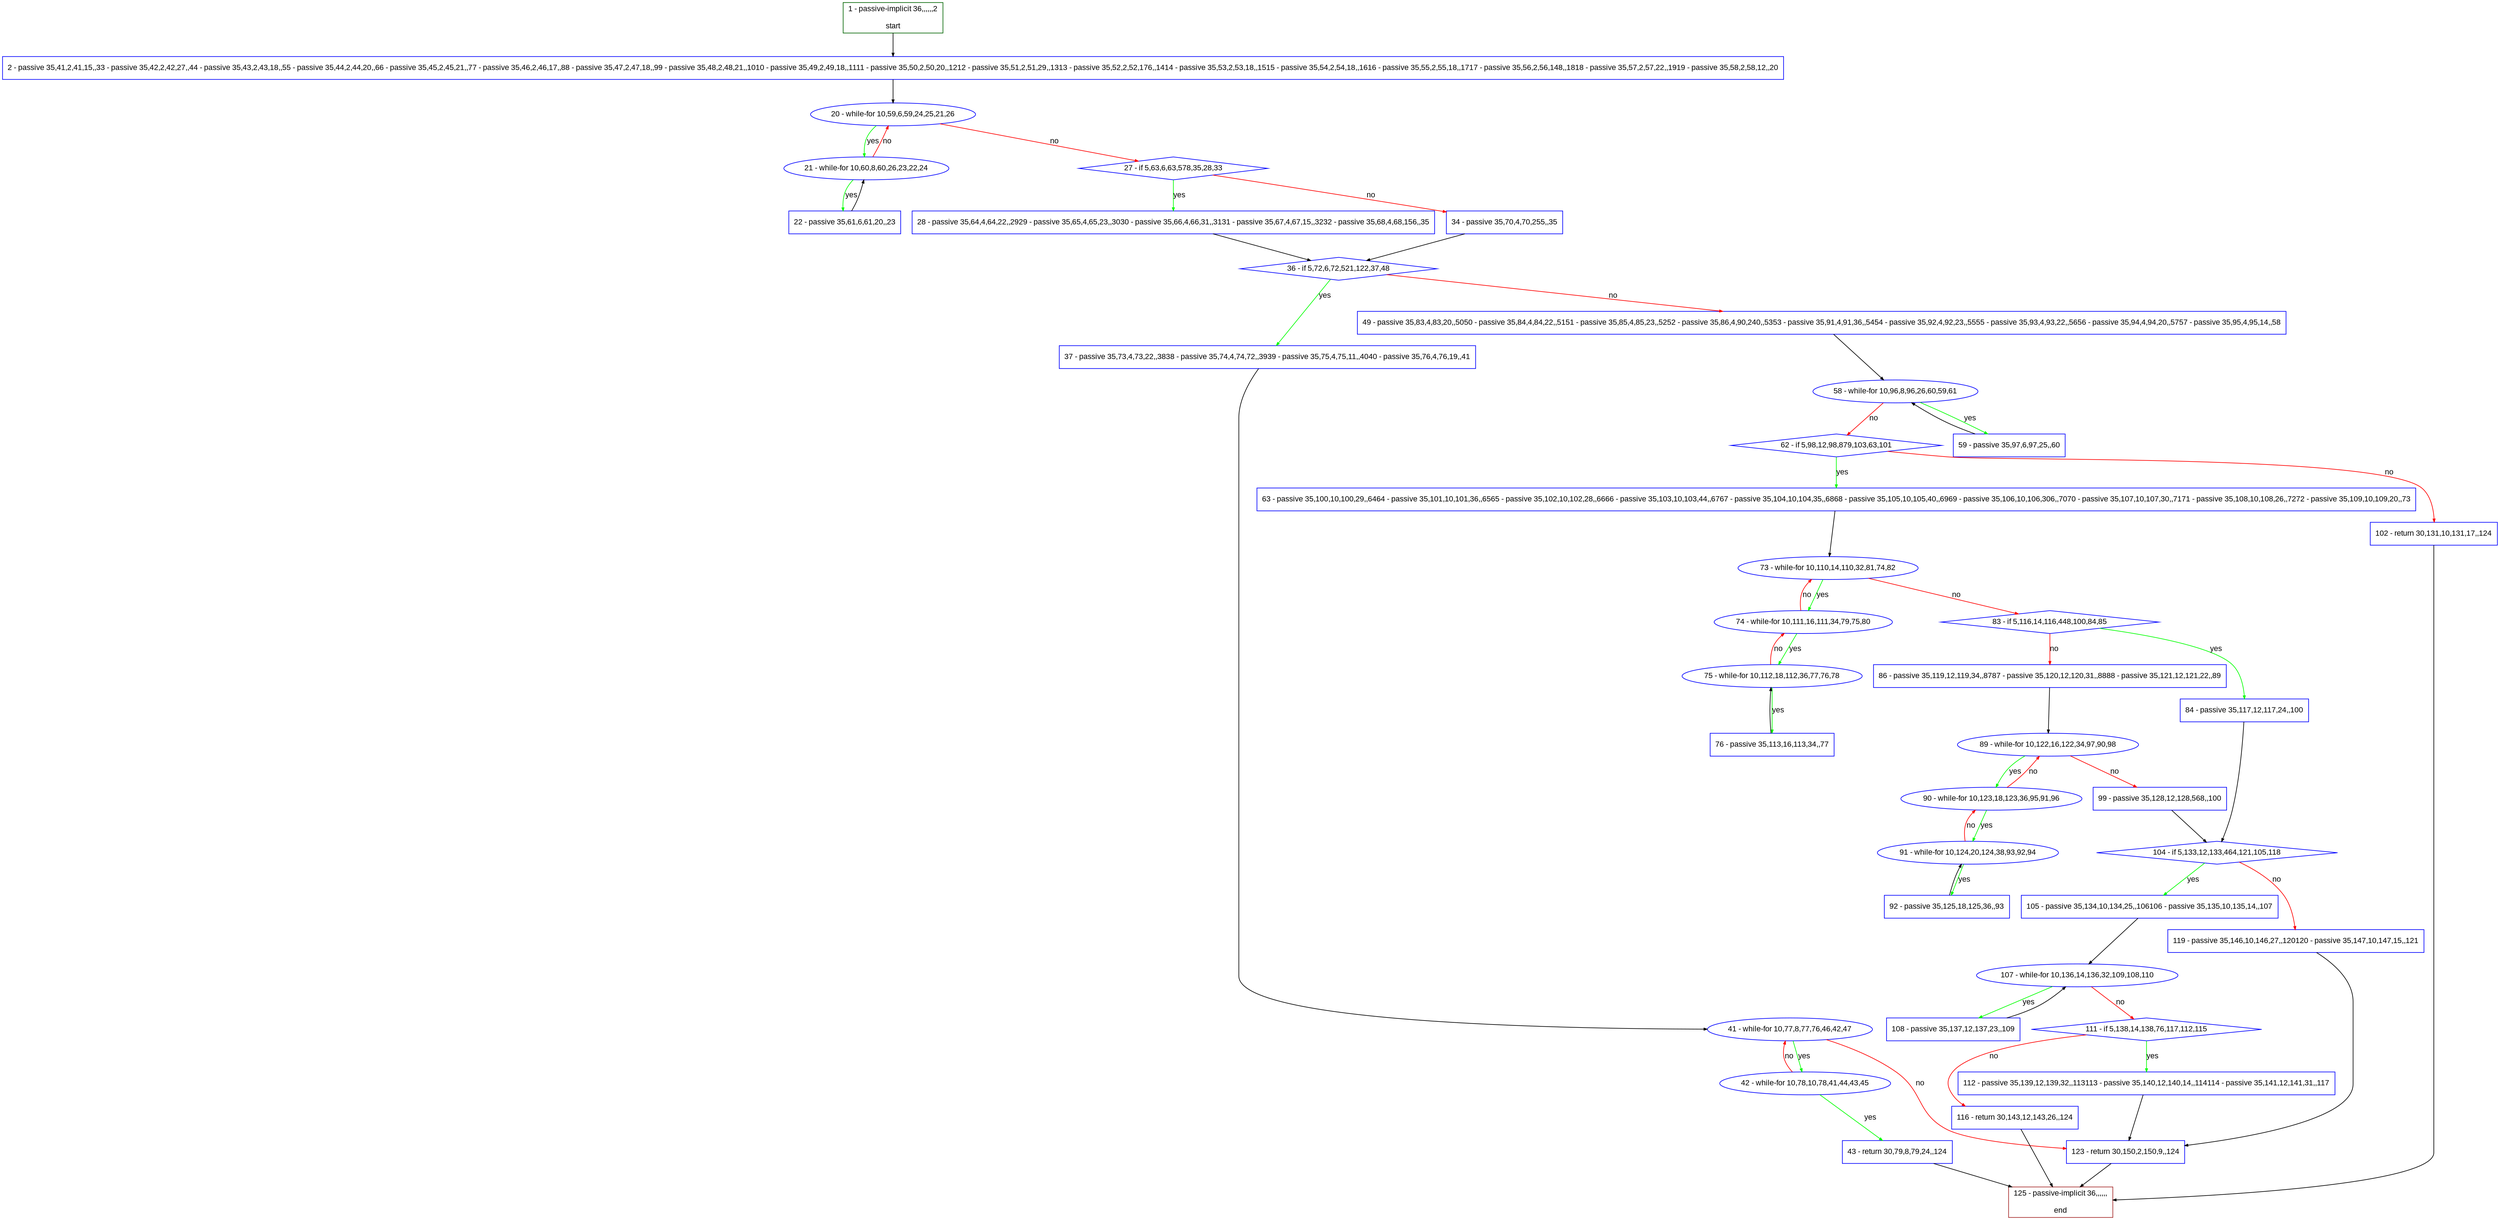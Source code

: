 digraph "" {
  graph [pack="true", label="", fontsize="12", packmode="clust", fontname="Arial", fillcolor="#FFFFCC", bgcolor="white", style="rounded,filled", compound="true"];
  node [node_initialized="no", label="", color="grey", fontsize="12", fillcolor="white", fontname="Arial", style="filled", shape="rectangle", compound="true", fixedsize="false"];
  edge [fontcolor="black", arrowhead="normal", arrowtail="none", arrowsize="0.5", ltail="", label="", color="black", fontsize="12", lhead="", fontname="Arial", dir="forward", compound="true"];
  __N1 [label="2 - passive 35,41,2,41,15,,33 - passive 35,42,2,42,27,,44 - passive 35,43,2,43,18,,55 - passive 35,44,2,44,20,,66 - passive 35,45,2,45,21,,77 - passive 35,46,2,46,17,,88 - passive 35,47,2,47,18,,99 - passive 35,48,2,48,21,,1010 - passive 35,49,2,49,18,,1111 - passive 35,50,2,50,20,,1212 - passive 35,51,2,51,29,,1313 - passive 35,52,2,52,176,,1414 - passive 35,53,2,53,18,,1515 - passive 35,54,2,54,18,,1616 - passive 35,55,2,55,18,,1717 - passive 35,56,2,56,148,,1818 - passive 35,57,2,57,22,,1919 - passive 35,58,2,58,12,,20", color="#0000ff", fillcolor="#ffffff", style="filled", shape="box"];
  __N2 [label="1 - passive-implicit 36,,,,,,2\n\nstart", color="#006400", fillcolor="#ffffff", style="filled", shape="box"];
  __N3 [label="20 - while-for 10,59,6,59,24,25,21,26", color="#0000ff", fillcolor="#ffffff", style="filled", shape="oval"];
  __N4 [label="21 - while-for 10,60,8,60,26,23,22,24", color="#0000ff", fillcolor="#ffffff", style="filled", shape="oval"];
  __N5 [label="27 - if 5,63,6,63,578,35,28,33", color="#0000ff", fillcolor="#ffffff", style="filled", shape="diamond"];
  __N6 [label="22 - passive 35,61,6,61,20,,23", color="#0000ff", fillcolor="#ffffff", style="filled", shape="box"];
  __N7 [label="28 - passive 35,64,4,64,22,,2929 - passive 35,65,4,65,23,,3030 - passive 35,66,4,66,31,,3131 - passive 35,67,4,67,15,,3232 - passive 35,68,4,68,156,,35", color="#0000ff", fillcolor="#ffffff", style="filled", shape="box"];
  __N8 [label="34 - passive 35,70,4,70,255,,35", color="#0000ff", fillcolor="#ffffff", style="filled", shape="box"];
  __N9 [label="36 - if 5,72,6,72,521,122,37,48", color="#0000ff", fillcolor="#ffffff", style="filled", shape="diamond"];
  __N10 [label="37 - passive 35,73,4,73,22,,3838 - passive 35,74,4,74,72,,3939 - passive 35,75,4,75,11,,4040 - passive 35,76,4,76,19,,41", color="#0000ff", fillcolor="#ffffff", style="filled", shape="box"];
  __N11 [label="49 - passive 35,83,4,83,20,,5050 - passive 35,84,4,84,22,,5151 - passive 35,85,4,85,23,,5252 - passive 35,86,4,90,240,,5353 - passive 35,91,4,91,36,,5454 - passive 35,92,4,92,23,,5555 - passive 35,93,4,93,22,,5656 - passive 35,94,4,94,20,,5757 - passive 35,95,4,95,14,,58", color="#0000ff", fillcolor="#ffffff", style="filled", shape="box"];
  __N12 [label="41 - while-for 10,77,8,77,76,46,42,47", color="#0000ff", fillcolor="#ffffff", style="filled", shape="oval"];
  __N13 [label="42 - while-for 10,78,10,78,41,44,43,45", color="#0000ff", fillcolor="#ffffff", style="filled", shape="oval"];
  __N14 [label="123 - return 30,150,2,150,9,,124", color="#0000ff", fillcolor="#ffffff", style="filled", shape="box"];
  __N15 [label="43 - return 30,79,8,79,24,,124", color="#0000ff", fillcolor="#ffffff", style="filled", shape="box"];
  __N16 [label="125 - passive-implicit 36,,,,,,\n\nend", color="#a52a2a", fillcolor="#ffffff", style="filled", shape="box"];
  __N17 [label="58 - while-for 10,96,8,96,26,60,59,61", color="#0000ff", fillcolor="#ffffff", style="filled", shape="oval"];
  __N18 [label="59 - passive 35,97,6,97,25,,60", color="#0000ff", fillcolor="#ffffff", style="filled", shape="box"];
  __N19 [label="62 - if 5,98,12,98,879,103,63,101", color="#0000ff", fillcolor="#ffffff", style="filled", shape="diamond"];
  __N20 [label="63 - passive 35,100,10,100,29,,6464 - passive 35,101,10,101,36,,6565 - passive 35,102,10,102,28,,6666 - passive 35,103,10,103,44,,6767 - passive 35,104,10,104,35,,6868 - passive 35,105,10,105,40,,6969 - passive 35,106,10,106,306,,7070 - passive 35,107,10,107,30,,7171 - passive 35,108,10,108,26,,7272 - passive 35,109,10,109,20,,73", color="#0000ff", fillcolor="#ffffff", style="filled", shape="box"];
  __N21 [label="102 - return 30,131,10,131,17,,124", color="#0000ff", fillcolor="#ffffff", style="filled", shape="box"];
  __N22 [label="73 - while-for 10,110,14,110,32,81,74,82", color="#0000ff", fillcolor="#ffffff", style="filled", shape="oval"];
  __N23 [label="74 - while-for 10,111,16,111,34,79,75,80", color="#0000ff", fillcolor="#ffffff", style="filled", shape="oval"];
  __N24 [label="83 - if 5,116,14,116,448,100,84,85", color="#0000ff", fillcolor="#ffffff", style="filled", shape="diamond"];
  __N25 [label="75 - while-for 10,112,18,112,36,77,76,78", color="#0000ff", fillcolor="#ffffff", style="filled", shape="oval"];
  __N26 [label="76 - passive 35,113,16,113,34,,77", color="#0000ff", fillcolor="#ffffff", style="filled", shape="box"];
  __N27 [label="84 - passive 35,117,12,117,24,,100", color="#0000ff", fillcolor="#ffffff", style="filled", shape="box"];
  __N28 [label="86 - passive 35,119,12,119,34,,8787 - passive 35,120,12,120,31,,8888 - passive 35,121,12,121,22,,89", color="#0000ff", fillcolor="#ffffff", style="filled", shape="box"];
  __N29 [label="104 - if 5,133,12,133,464,121,105,118", color="#0000ff", fillcolor="#ffffff", style="filled", shape="diamond"];
  __N30 [label="89 - while-for 10,122,16,122,34,97,90,98", color="#0000ff", fillcolor="#ffffff", style="filled", shape="oval"];
  __N31 [label="90 - while-for 10,123,18,123,36,95,91,96", color="#0000ff", fillcolor="#ffffff", style="filled", shape="oval"];
  __N32 [label="99 - passive 35,128,12,128,568,,100", color="#0000ff", fillcolor="#ffffff", style="filled", shape="box"];
  __N33 [label="91 - while-for 10,124,20,124,38,93,92,94", color="#0000ff", fillcolor="#ffffff", style="filled", shape="oval"];
  __N34 [label="92 - passive 35,125,18,125,36,,93", color="#0000ff", fillcolor="#ffffff", style="filled", shape="box"];
  __N35 [label="105 - passive 35,134,10,134,25,,106106 - passive 35,135,10,135,14,,107", color="#0000ff", fillcolor="#ffffff", style="filled", shape="box"];
  __N36 [label="119 - passive 35,146,10,146,27,,120120 - passive 35,147,10,147,15,,121", color="#0000ff", fillcolor="#ffffff", style="filled", shape="box"];
  __N37 [label="107 - while-for 10,136,14,136,32,109,108,110", color="#0000ff", fillcolor="#ffffff", style="filled", shape="oval"];
  __N38 [label="108 - passive 35,137,12,137,23,,109", color="#0000ff", fillcolor="#ffffff", style="filled", shape="box"];
  __N39 [label="111 - if 5,138,14,138,76,117,112,115", color="#0000ff", fillcolor="#ffffff", style="filled", shape="diamond"];
  __N40 [label="112 - passive 35,139,12,139,32,,113113 - passive 35,140,12,140,14,,114114 - passive 35,141,12,141,31,,117", color="#0000ff", fillcolor="#ffffff", style="filled", shape="box"];
  __N41 [label="116 - return 30,143,12,143,26,,124", color="#0000ff", fillcolor="#ffffff", style="filled", shape="box"];
  __N2 -> __N1 [arrowhead="normal", arrowtail="none", color="#000000", label="", dir="forward"];
  __N1 -> __N3 [arrowhead="normal", arrowtail="none", color="#000000", label="", dir="forward"];
  __N3 -> __N4 [arrowhead="normal", arrowtail="none", color="#00ff00", label="yes", dir="forward"];
  __N4 -> __N3 [arrowhead="normal", arrowtail="none", color="#ff0000", label="no", dir="forward"];
  __N3 -> __N5 [arrowhead="normal", arrowtail="none", color="#ff0000", label="no", dir="forward"];
  __N4 -> __N6 [arrowhead="normal", arrowtail="none", color="#00ff00", label="yes", dir="forward"];
  __N6 -> __N4 [arrowhead="normal", arrowtail="none", color="#000000", label="", dir="forward"];
  __N5 -> __N7 [arrowhead="normal", arrowtail="none", color="#00ff00", label="yes", dir="forward"];
  __N5 -> __N8 [arrowhead="normal", arrowtail="none", color="#ff0000", label="no", dir="forward"];
  __N7 -> __N9 [arrowhead="normal", arrowtail="none", color="#000000", label="", dir="forward"];
  __N8 -> __N9 [arrowhead="normal", arrowtail="none", color="#000000", label="", dir="forward"];
  __N9 -> __N10 [arrowhead="normal", arrowtail="none", color="#00ff00", label="yes", dir="forward"];
  __N9 -> __N11 [arrowhead="normal", arrowtail="none", color="#ff0000", label="no", dir="forward"];
  __N10 -> __N12 [arrowhead="normal", arrowtail="none", color="#000000", label="", dir="forward"];
  __N12 -> __N13 [arrowhead="normal", arrowtail="none", color="#00ff00", label="yes", dir="forward"];
  __N13 -> __N12 [arrowhead="normal", arrowtail="none", color="#ff0000", label="no", dir="forward"];
  __N12 -> __N14 [arrowhead="normal", arrowtail="none", color="#ff0000", label="no", dir="forward"];
  __N13 -> __N15 [arrowhead="normal", arrowtail="none", color="#00ff00", label="yes", dir="forward"];
  __N15 -> __N16 [arrowhead="normal", arrowtail="none", color="#000000", label="", dir="forward"];
  __N11 -> __N17 [arrowhead="normal", arrowtail="none", color="#000000", label="", dir="forward"];
  __N17 -> __N18 [arrowhead="normal", arrowtail="none", color="#00ff00", label="yes", dir="forward"];
  __N18 -> __N17 [arrowhead="normal", arrowtail="none", color="#000000", label="", dir="forward"];
  __N17 -> __N19 [arrowhead="normal", arrowtail="none", color="#ff0000", label="no", dir="forward"];
  __N19 -> __N20 [arrowhead="normal", arrowtail="none", color="#00ff00", label="yes", dir="forward"];
  __N19 -> __N21 [arrowhead="normal", arrowtail="none", color="#ff0000", label="no", dir="forward"];
  __N20 -> __N22 [arrowhead="normal", arrowtail="none", color="#000000", label="", dir="forward"];
  __N22 -> __N23 [arrowhead="normal", arrowtail="none", color="#00ff00", label="yes", dir="forward"];
  __N23 -> __N22 [arrowhead="normal", arrowtail="none", color="#ff0000", label="no", dir="forward"];
  __N22 -> __N24 [arrowhead="normal", arrowtail="none", color="#ff0000", label="no", dir="forward"];
  __N23 -> __N25 [arrowhead="normal", arrowtail="none", color="#00ff00", label="yes", dir="forward"];
  __N25 -> __N23 [arrowhead="normal", arrowtail="none", color="#ff0000", label="no", dir="forward"];
  __N25 -> __N26 [arrowhead="normal", arrowtail="none", color="#00ff00", label="yes", dir="forward"];
  __N26 -> __N25 [arrowhead="normal", arrowtail="none", color="#000000", label="", dir="forward"];
  __N24 -> __N27 [arrowhead="normal", arrowtail="none", color="#00ff00", label="yes", dir="forward"];
  __N24 -> __N28 [arrowhead="normal", arrowtail="none", color="#ff0000", label="no", dir="forward"];
  __N27 -> __N29 [arrowhead="normal", arrowtail="none", color="#000000", label="", dir="forward"];
  __N28 -> __N30 [arrowhead="normal", arrowtail="none", color="#000000", label="", dir="forward"];
  __N30 -> __N31 [arrowhead="normal", arrowtail="none", color="#00ff00", label="yes", dir="forward"];
  __N31 -> __N30 [arrowhead="normal", arrowtail="none", color="#ff0000", label="no", dir="forward"];
  __N30 -> __N32 [arrowhead="normal", arrowtail="none", color="#ff0000", label="no", dir="forward"];
  __N31 -> __N33 [arrowhead="normal", arrowtail="none", color="#00ff00", label="yes", dir="forward"];
  __N33 -> __N31 [arrowhead="normal", arrowtail="none", color="#ff0000", label="no", dir="forward"];
  __N33 -> __N34 [arrowhead="normal", arrowtail="none", color="#00ff00", label="yes", dir="forward"];
  __N34 -> __N33 [arrowhead="normal", arrowtail="none", color="#000000", label="", dir="forward"];
  __N32 -> __N29 [arrowhead="normal", arrowtail="none", color="#000000", label="", dir="forward"];
  __N21 -> __N16 [arrowhead="normal", arrowtail="none", color="#000000", label="", dir="forward"];
  __N29 -> __N35 [arrowhead="normal", arrowtail="none", color="#00ff00", label="yes", dir="forward"];
  __N29 -> __N36 [arrowhead="normal", arrowtail="none", color="#ff0000", label="no", dir="forward"];
  __N35 -> __N37 [arrowhead="normal", arrowtail="none", color="#000000", label="", dir="forward"];
  __N37 -> __N38 [arrowhead="normal", arrowtail="none", color="#00ff00", label="yes", dir="forward"];
  __N38 -> __N37 [arrowhead="normal", arrowtail="none", color="#000000", label="", dir="forward"];
  __N37 -> __N39 [arrowhead="normal", arrowtail="none", color="#ff0000", label="no", dir="forward"];
  __N39 -> __N40 [arrowhead="normal", arrowtail="none", color="#00ff00", label="yes", dir="forward"];
  __N39 -> __N41 [arrowhead="normal", arrowtail="none", color="#ff0000", label="no", dir="forward"];
  __N40 -> __N14 [arrowhead="normal", arrowtail="none", color="#000000", label="", dir="forward"];
  __N41 -> __N16 [arrowhead="normal", arrowtail="none", color="#000000", label="", dir="forward"];
  __N36 -> __N14 [arrowhead="normal", arrowtail="none", color="#000000", label="", dir="forward"];
  __N14 -> __N16 [arrowhead="normal", arrowtail="none", color="#000000", label="", dir="forward"];
}
